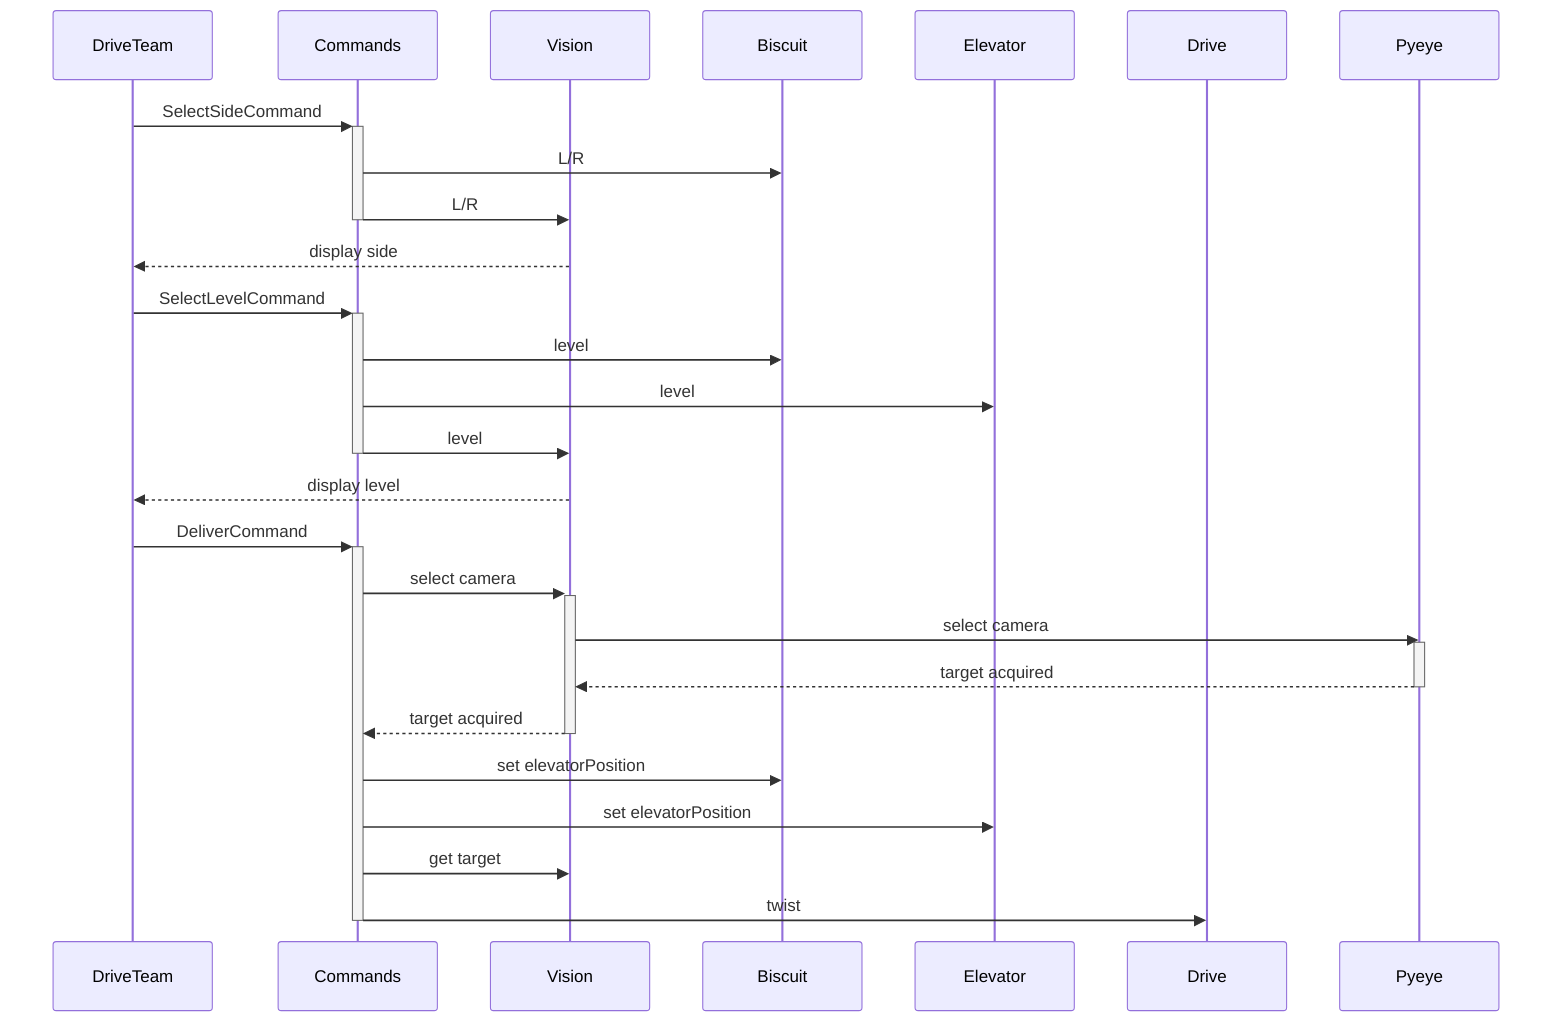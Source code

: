 sequenceDiagram
participant DriveTeam
participant Commands
participant Vision
participant Biscuit
participant Elevator
participant Drive
participant Pyeye
DriveTeam ->> +Commands:SelectSideCommand
Commands->> Biscuit: L/R
Commands->> -Vision: L/R
Vision -->> DriveTeam: display side
DriveTeam ->> +Commands:SelectLevelCommand
Commands->> Biscuit: level
Commands->> Elevator: level
Commands->> -Vision: level
Vision -->> DriveTeam: display level

DriveTeam ->> +Commands: DeliverCommand

Commands ->> +Vision: select camera

Vision ->> Pyeye: select camera
activate Pyeye
Pyeye -->> Vision: target acquired
deactivate Pyeye
Vision -->> -Commands: target acquired
Commands ->> Biscuit: set elevatorPosition

Commands ->> Elevator: set elevatorPosition

Commands ->> Vision: get target
Commands ->> -Drive: twist